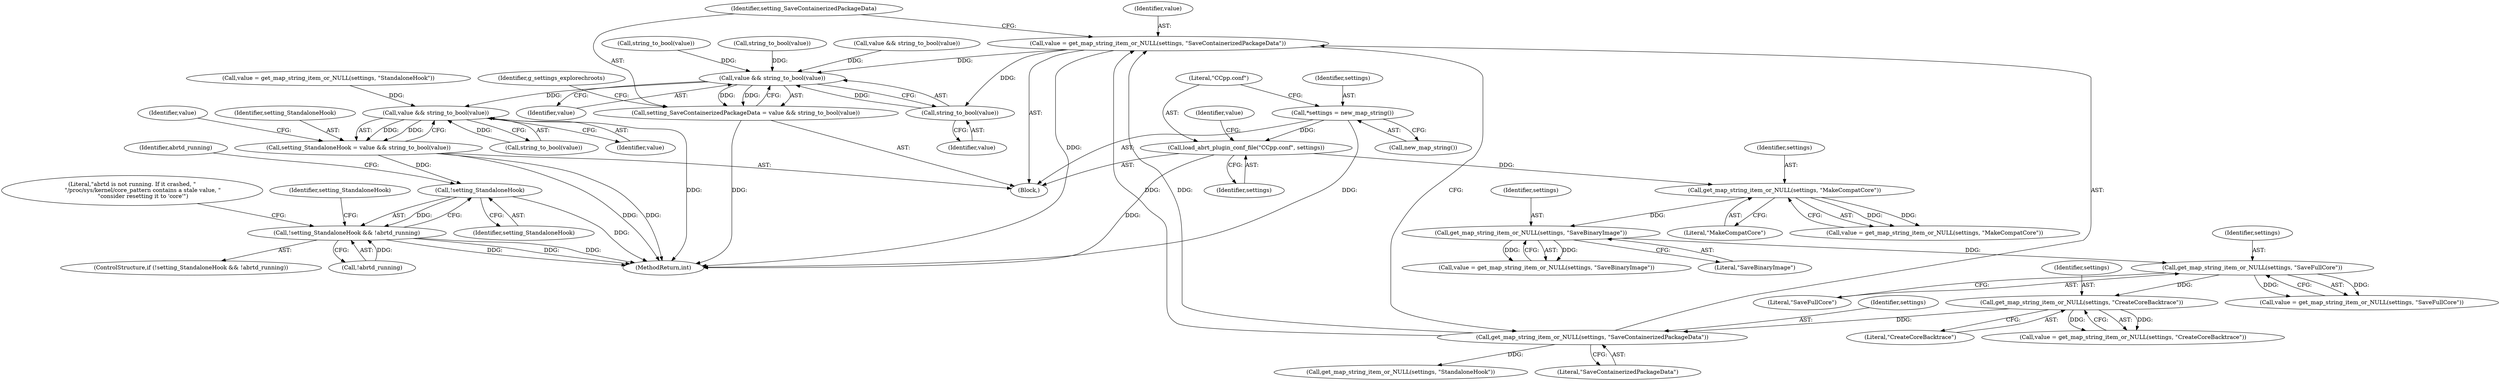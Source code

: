 digraph "0_abrt_3c1b60cfa62d39e5fff5a53a5bc53dae189e740e@pointer" {
"1000240" [label="(Call,value = get_map_string_item_or_NULL(settings, \"SaveContainerizedPackageData\"))"];
"1000242" [label="(Call,get_map_string_item_or_NULL(settings, \"SaveContainerizedPackageData\"))"];
"1000230" [label="(Call,get_map_string_item_or_NULL(settings, \"CreateCoreBacktrace\"))"];
"1000218" [label="(Call,get_map_string_item_or_NULL(settings, \"SaveFullCore\"))"];
"1000207" [label="(Call,get_map_string_item_or_NULL(settings, \"SaveBinaryImage\"))"];
"1000196" [label="(Call,get_map_string_item_or_NULL(settings, \"MakeCompatCore\"))"];
"1000190" [label="(Call,load_abrt_plugin_conf_file(\"CCpp.conf\", settings))"];
"1000187" [label="(Call,*settings = new_map_string())"];
"1000247" [label="(Call,value && string_to_bool(value))"];
"1000245" [label="(Call,setting_SaveContainerizedPackageData = value && string_to_bool(value))"];
"1000269" [label="(Call,value && string_to_bool(value))"];
"1000267" [label="(Call,setting_StandaloneHook = value && string_to_bool(value))"];
"1000614" [label="(Call,!setting_StandaloneHook)"];
"1000613" [label="(Call,!setting_StandaloneHook && !abrtd_running)"];
"1000249" [label="(Call,string_to_bool(value))"];
"1000219" [label="(Identifier,settings)"];
"1000218" [label="(Call,get_map_string_item_or_NULL(settings, \"SaveFullCore\"))"];
"1000253" [label="(Identifier,g_settings_explorechroots)"];
"1000269" [label="(Call,value && string_to_bool(value))"];
"1000267" [label="(Call,setting_StandaloneHook = value && string_to_bool(value))"];
"1000274" [label="(Identifier,value)"];
"1000264" [label="(Call,get_map_string_item_or_NULL(settings, \"StandaloneHook\"))"];
"1000232" [label="(Literal,\"CreateCoreBacktrace\")"];
"1000246" [label="(Identifier,setting_SaveContainerizedPackageData)"];
"1000271" [label="(Call,string_to_bool(value))"];
"1000243" [label="(Identifier,settings)"];
"1000207" [label="(Call,get_map_string_item_or_NULL(settings, \"SaveBinaryImage\"))"];
"1000245" [label="(Call,setting_SaveContainerizedPackageData = value && string_to_bool(value))"];
"1000216" [label="(Call,value = get_map_string_item_or_NULL(settings, \"SaveFullCore\"))"];
"1000208" [label="(Identifier,settings)"];
"1000268" [label="(Identifier,setting_StandaloneHook)"];
"1000244" [label="(Literal,\"SaveContainerizedPackageData\")"];
"1000212" [label="(Call,value && string_to_bool(value))"];
"1000613" [label="(Call,!setting_StandaloneHook && !abrtd_running)"];
"1000615" [label="(Identifier,setting_StandaloneHook)"];
"1000230" [label="(Call,get_map_string_item_or_NULL(settings, \"CreateCoreBacktrace\"))"];
"1000262" [label="(Call,value = get_map_string_item_or_NULL(settings, \"StandaloneHook\"))"];
"1000616" [label="(Call,!abrtd_running)"];
"1000247" [label="(Call,value && string_to_bool(value))"];
"1000189" [label="(Call,new_map_string())"];
"1000620" [label="(Literal,\"abrtd is not running. If it crashed, \"\n            \"/proc/sys/kernel/core_pattern contains a stale value, \"\n            \"consider resetting it to 'core'\")"];
"1000240" [label="(Call,value = get_map_string_item_or_NULL(settings, \"SaveContainerizedPackageData\"))"];
"1000241" [label="(Identifier,value)"];
"1000220" [label="(Literal,\"SaveFullCore\")"];
"1000237" [label="(Call,string_to_bool(value))"];
"1000270" [label="(Identifier,value)"];
"1000185" [label="(Block,)"];
"1000617" [label="(Identifier,abrtd_running)"];
"1000242" [label="(Call,get_map_string_item_or_NULL(settings, \"SaveContainerizedPackageData\"))"];
"1000627" [label="(Identifier,setting_StandaloneHook)"];
"1000198" [label="(Literal,\"MakeCompatCore\")"];
"1000248" [label="(Identifier,value)"];
"1000209" [label="(Literal,\"SaveBinaryImage\")"];
"1000612" [label="(ControlStructure,if (!setting_StandaloneHook && !abrtd_running))"];
"1000228" [label="(Call,value = get_map_string_item_or_NULL(settings, \"CreateCoreBacktrace\"))"];
"1000192" [label="(Identifier,settings)"];
"1000196" [label="(Call,get_map_string_item_or_NULL(settings, \"MakeCompatCore\"))"];
"1000191" [label="(Literal,\"CCpp.conf\")"];
"1000187" [label="(Call,*settings = new_map_string())"];
"1000188" [label="(Identifier,settings)"];
"1000190" [label="(Call,load_abrt_plugin_conf_file(\"CCpp.conf\", settings))"];
"1000231" [label="(Identifier,settings)"];
"1000225" [label="(Call,string_to_bool(value))"];
"1000205" [label="(Call,value = get_map_string_item_or_NULL(settings, \"SaveBinaryImage\"))"];
"1000250" [label="(Identifier,value)"];
"1000197" [label="(Identifier,settings)"];
"1000195" [label="(Identifier,value)"];
"1000614" [label="(Call,!setting_StandaloneHook)"];
"1000249" [label="(Call,string_to_bool(value))"];
"1000194" [label="(Call,value = get_map_string_item_or_NULL(settings, \"MakeCompatCore\"))"];
"1001445" [label="(MethodReturn,int)"];
"1000240" -> "1000185"  [label="AST: "];
"1000240" -> "1000242"  [label="CFG: "];
"1000241" -> "1000240"  [label="AST: "];
"1000242" -> "1000240"  [label="AST: "];
"1000246" -> "1000240"  [label="CFG: "];
"1000240" -> "1001445"  [label="DDG: "];
"1000242" -> "1000240"  [label="DDG: "];
"1000242" -> "1000240"  [label="DDG: "];
"1000240" -> "1000247"  [label="DDG: "];
"1000240" -> "1000249"  [label="DDG: "];
"1000242" -> "1000244"  [label="CFG: "];
"1000243" -> "1000242"  [label="AST: "];
"1000244" -> "1000242"  [label="AST: "];
"1000230" -> "1000242"  [label="DDG: "];
"1000242" -> "1000264"  [label="DDG: "];
"1000230" -> "1000228"  [label="AST: "];
"1000230" -> "1000232"  [label="CFG: "];
"1000231" -> "1000230"  [label="AST: "];
"1000232" -> "1000230"  [label="AST: "];
"1000228" -> "1000230"  [label="CFG: "];
"1000230" -> "1000228"  [label="DDG: "];
"1000230" -> "1000228"  [label="DDG: "];
"1000218" -> "1000230"  [label="DDG: "];
"1000218" -> "1000216"  [label="AST: "];
"1000218" -> "1000220"  [label="CFG: "];
"1000219" -> "1000218"  [label="AST: "];
"1000220" -> "1000218"  [label="AST: "];
"1000216" -> "1000218"  [label="CFG: "];
"1000218" -> "1000216"  [label="DDG: "];
"1000218" -> "1000216"  [label="DDG: "];
"1000207" -> "1000218"  [label="DDG: "];
"1000207" -> "1000205"  [label="AST: "];
"1000207" -> "1000209"  [label="CFG: "];
"1000208" -> "1000207"  [label="AST: "];
"1000209" -> "1000207"  [label="AST: "];
"1000205" -> "1000207"  [label="CFG: "];
"1000207" -> "1000205"  [label="DDG: "];
"1000207" -> "1000205"  [label="DDG: "];
"1000196" -> "1000207"  [label="DDG: "];
"1000196" -> "1000194"  [label="AST: "];
"1000196" -> "1000198"  [label="CFG: "];
"1000197" -> "1000196"  [label="AST: "];
"1000198" -> "1000196"  [label="AST: "];
"1000194" -> "1000196"  [label="CFG: "];
"1000196" -> "1000194"  [label="DDG: "];
"1000196" -> "1000194"  [label="DDG: "];
"1000190" -> "1000196"  [label="DDG: "];
"1000190" -> "1000185"  [label="AST: "];
"1000190" -> "1000192"  [label="CFG: "];
"1000191" -> "1000190"  [label="AST: "];
"1000192" -> "1000190"  [label="AST: "];
"1000195" -> "1000190"  [label="CFG: "];
"1000190" -> "1001445"  [label="DDG: "];
"1000187" -> "1000190"  [label="DDG: "];
"1000187" -> "1000185"  [label="AST: "];
"1000187" -> "1000189"  [label="CFG: "];
"1000188" -> "1000187"  [label="AST: "];
"1000189" -> "1000187"  [label="AST: "];
"1000191" -> "1000187"  [label="CFG: "];
"1000187" -> "1001445"  [label="DDG: "];
"1000247" -> "1000245"  [label="AST: "];
"1000247" -> "1000248"  [label="CFG: "];
"1000247" -> "1000249"  [label="CFG: "];
"1000248" -> "1000247"  [label="AST: "];
"1000249" -> "1000247"  [label="AST: "];
"1000245" -> "1000247"  [label="CFG: "];
"1000247" -> "1000245"  [label="DDG: "];
"1000247" -> "1000245"  [label="DDG: "];
"1000249" -> "1000247"  [label="DDG: "];
"1000237" -> "1000247"  [label="DDG: "];
"1000212" -> "1000247"  [label="DDG: "];
"1000225" -> "1000247"  [label="DDG: "];
"1000247" -> "1000269"  [label="DDG: "];
"1000245" -> "1000185"  [label="AST: "];
"1000246" -> "1000245"  [label="AST: "];
"1000253" -> "1000245"  [label="CFG: "];
"1000245" -> "1001445"  [label="DDG: "];
"1000269" -> "1000267"  [label="AST: "];
"1000269" -> "1000270"  [label="CFG: "];
"1000269" -> "1000271"  [label="CFG: "];
"1000270" -> "1000269"  [label="AST: "];
"1000271" -> "1000269"  [label="AST: "];
"1000267" -> "1000269"  [label="CFG: "];
"1000269" -> "1001445"  [label="DDG: "];
"1000269" -> "1000267"  [label="DDG: "];
"1000269" -> "1000267"  [label="DDG: "];
"1000262" -> "1000269"  [label="DDG: "];
"1000271" -> "1000269"  [label="DDG: "];
"1000267" -> "1000185"  [label="AST: "];
"1000268" -> "1000267"  [label="AST: "];
"1000274" -> "1000267"  [label="CFG: "];
"1000267" -> "1001445"  [label="DDG: "];
"1000267" -> "1001445"  [label="DDG: "];
"1000267" -> "1000614"  [label="DDG: "];
"1000614" -> "1000613"  [label="AST: "];
"1000614" -> "1000615"  [label="CFG: "];
"1000615" -> "1000614"  [label="AST: "];
"1000617" -> "1000614"  [label="CFG: "];
"1000613" -> "1000614"  [label="CFG: "];
"1000614" -> "1001445"  [label="DDG: "];
"1000614" -> "1000613"  [label="DDG: "];
"1000613" -> "1000612"  [label="AST: "];
"1000613" -> "1000616"  [label="CFG: "];
"1000616" -> "1000613"  [label="AST: "];
"1000620" -> "1000613"  [label="CFG: "];
"1000627" -> "1000613"  [label="CFG: "];
"1000613" -> "1001445"  [label="DDG: "];
"1000613" -> "1001445"  [label="DDG: "];
"1000613" -> "1001445"  [label="DDG: "];
"1000616" -> "1000613"  [label="DDG: "];
"1000249" -> "1000250"  [label="CFG: "];
"1000250" -> "1000249"  [label="AST: "];
}
